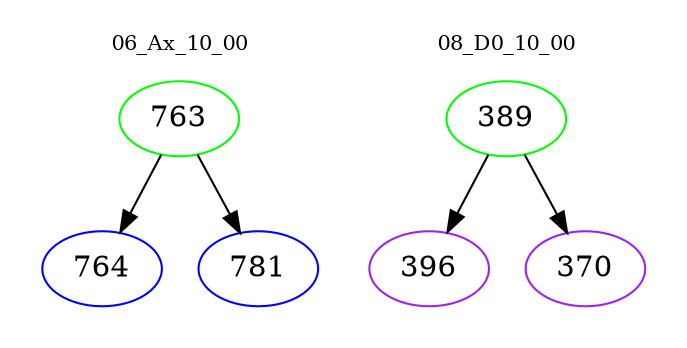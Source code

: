 digraph{
subgraph cluster_0 {
color = white
label = "06_Ax_10_00";
fontsize=10;
T0_763 [label="763", color="green"]
T0_763 -> T0_764 [color="black"]
T0_764 [label="764", color="blue"]
T0_763 -> T0_781 [color="black"]
T0_781 [label="781", color="blue"]
}
subgraph cluster_1 {
color = white
label = "08_D0_10_00";
fontsize=10;
T1_389 [label="389", color="green"]
T1_389 -> T1_396 [color="black"]
T1_396 [label="396", color="purple"]
T1_389 -> T1_370 [color="black"]
T1_370 [label="370", color="purple"]
}
}
